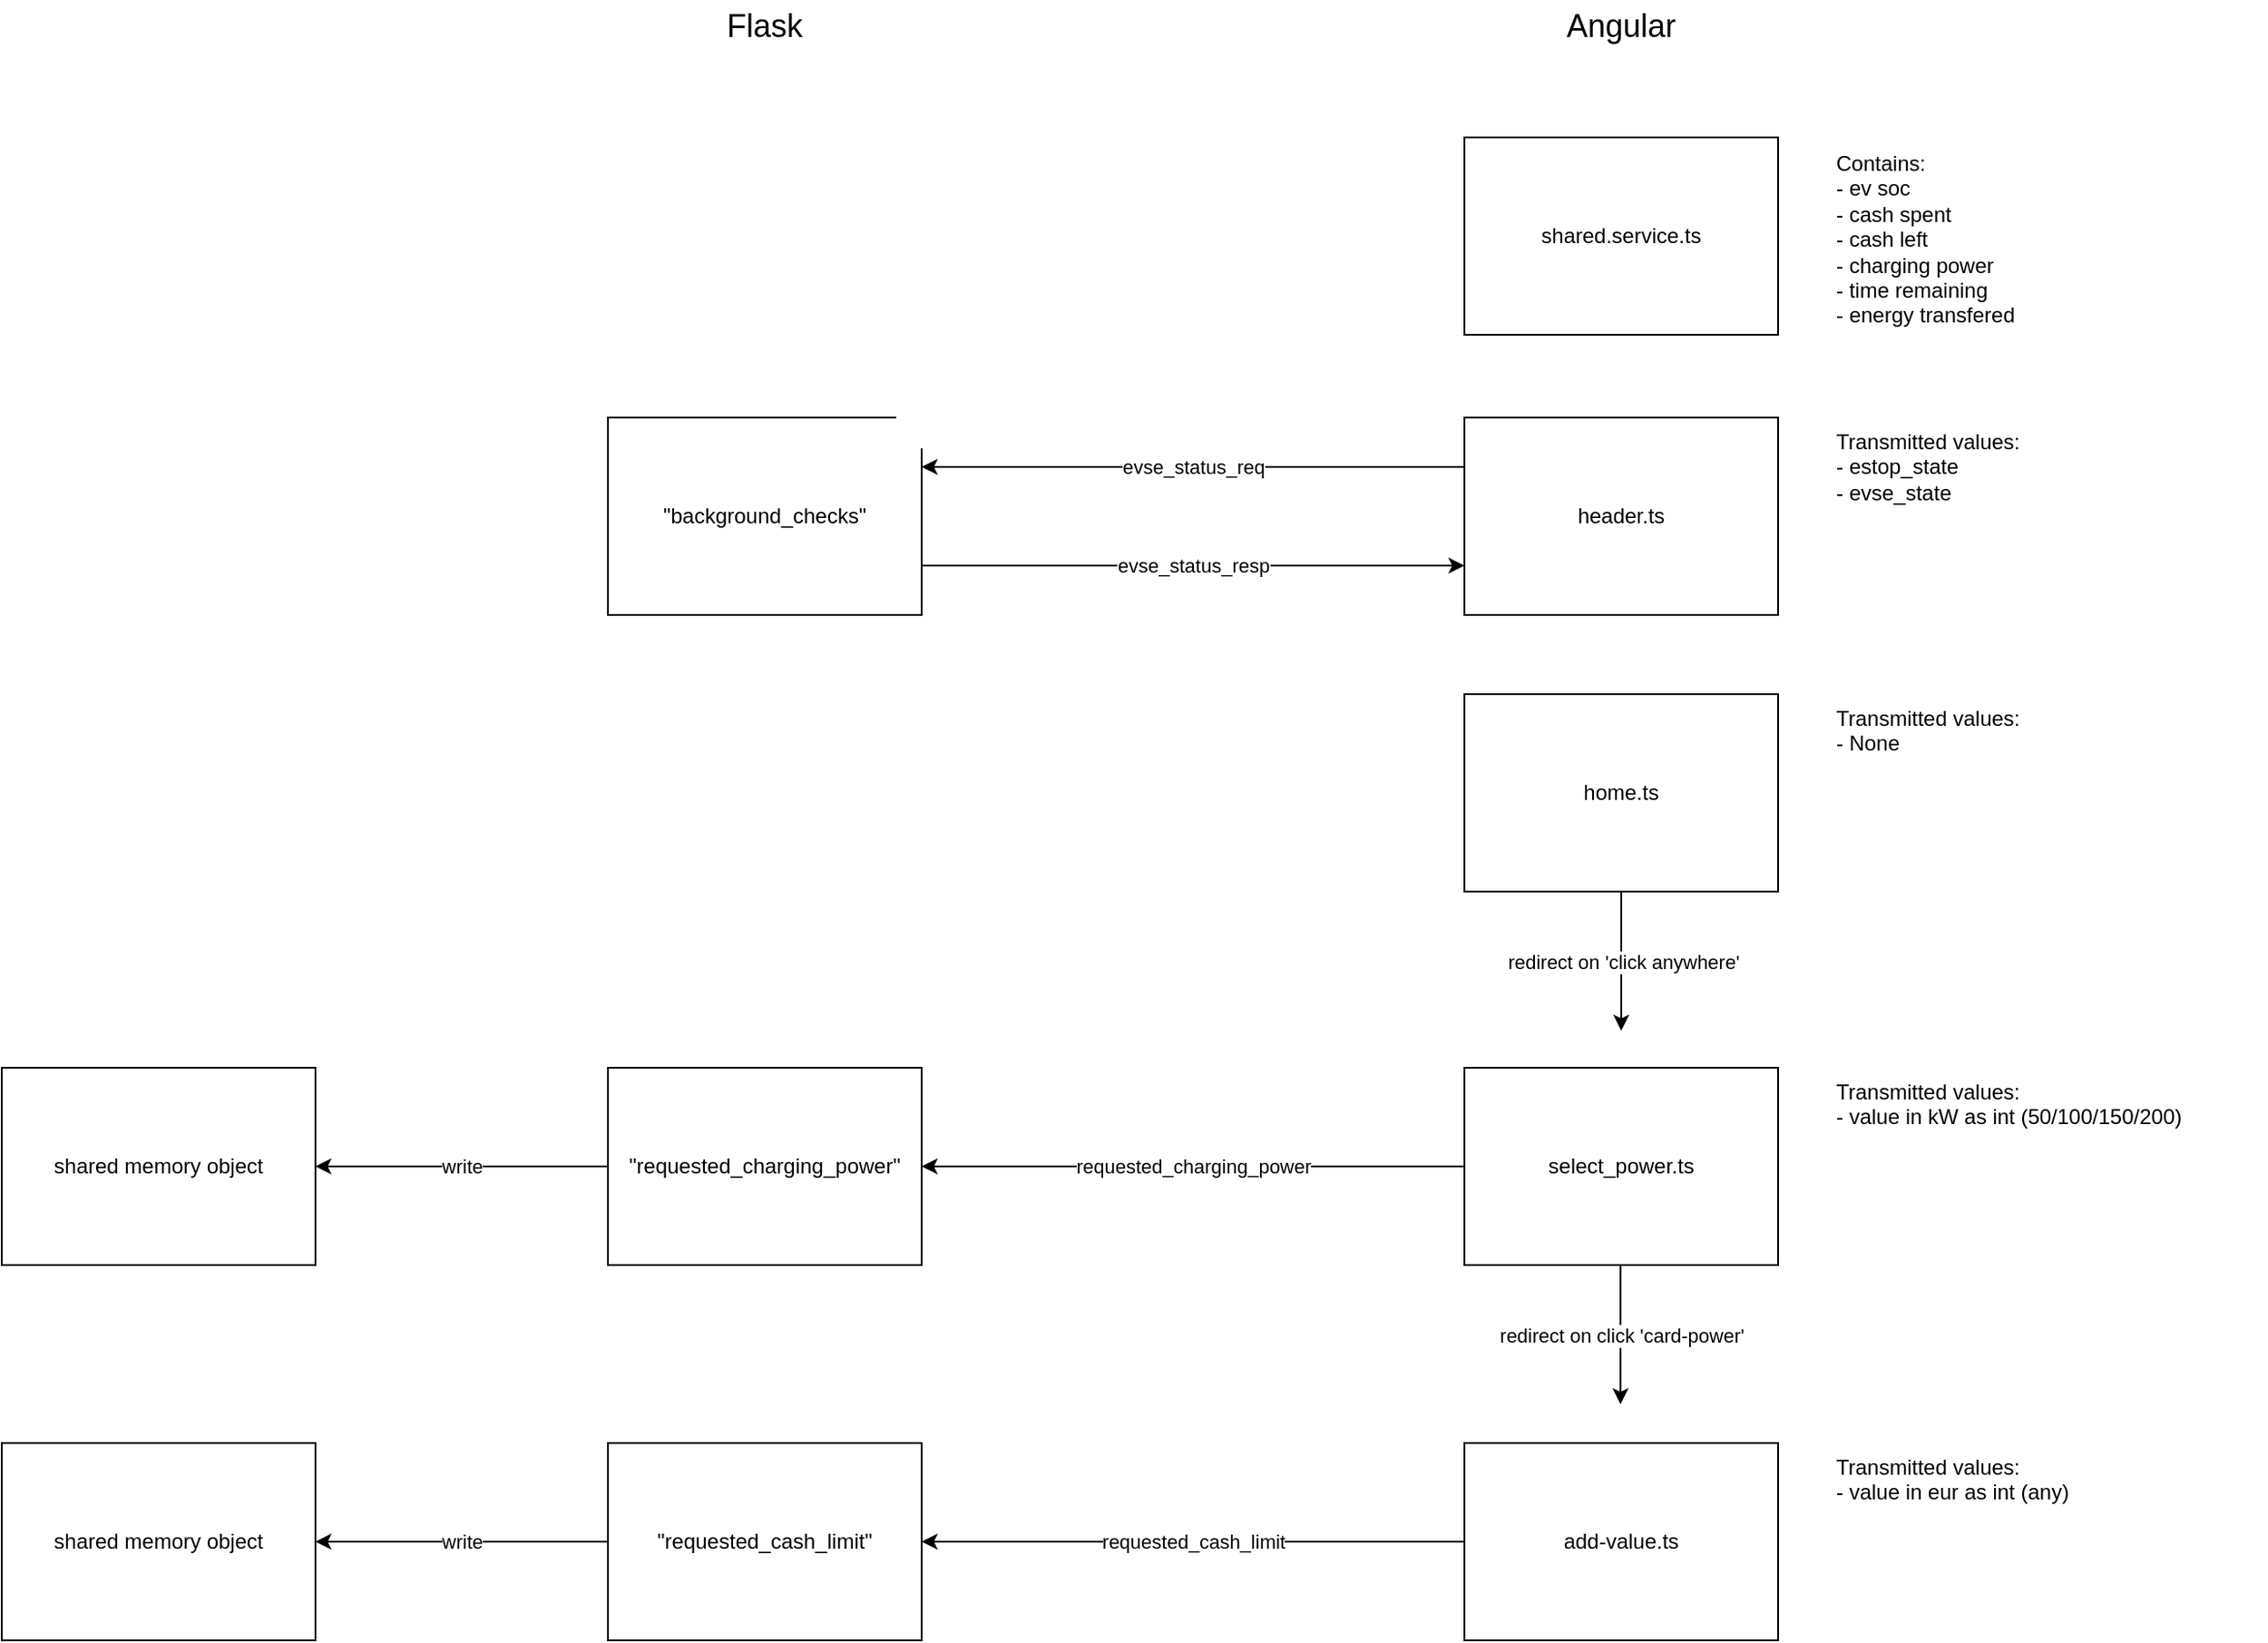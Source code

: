 <mxfile version="21.5.0" type="device">
  <diagram name="Page-1" id="1-c6DclUCDYQO9WgXx6J">
    <mxGraphModel dx="1728" dy="1004" grid="0" gridSize="10" guides="1" tooltips="1" connect="1" arrows="1" fold="1" page="0" pageScale="1" pageWidth="1654" pageHeight="1169" math="0" shadow="0">
      <root>
        <mxCell id="0" />
        <mxCell id="1" parent="0" />
        <mxCell id="5DxcXM10qaRKIpu-fiGk-6" value="evse_status_req" style="edgeStyle=orthogonalEdgeStyle;rounded=0;orthogonalLoop=1;jettySize=auto;html=1;entryX=1;entryY=0.25;entryDx=0;entryDy=0;exitX=0;exitY=0.25;exitDx=0;exitDy=0;" edge="1" parent="1" source="5DxcXM10qaRKIpu-fiGk-2" target="5DxcXM10qaRKIpu-fiGk-3">
          <mxGeometry relative="1" as="geometry" />
        </mxCell>
        <mxCell id="5DxcXM10qaRKIpu-fiGk-2" value="header.ts" style="rounded=0;whiteSpace=wrap;html=1;" vertex="1" parent="1">
          <mxGeometry x="899" y="268" width="178" height="112" as="geometry" />
        </mxCell>
        <mxCell id="5DxcXM10qaRKIpu-fiGk-7" value="evse_status_resp" style="edgeStyle=orthogonalEdgeStyle;rounded=0;orthogonalLoop=1;jettySize=auto;html=1;entryX=0;entryY=0.75;entryDx=0;entryDy=0;exitX=1;exitY=0.75;exitDx=0;exitDy=0;" edge="1" parent="1" source="5DxcXM10qaRKIpu-fiGk-3" target="5DxcXM10qaRKIpu-fiGk-2">
          <mxGeometry relative="1" as="geometry" />
        </mxCell>
        <mxCell id="5DxcXM10qaRKIpu-fiGk-3" value="&quot;background_checks&quot;" style="rounded=0;whiteSpace=wrap;html=1;" vertex="1" parent="1">
          <mxGeometry x="413" y="268" width="178" height="112" as="geometry" />
        </mxCell>
        <mxCell id="5DxcXM10qaRKIpu-fiGk-9" value="Flask" style="text;html=1;strokeColor=none;fillColor=none;align=center;verticalAlign=middle;whiteSpace=wrap;rounded=0;fontSize=18;" vertex="1" parent="1">
          <mxGeometry x="472" y="31" width="60" height="30" as="geometry" />
        </mxCell>
        <mxCell id="5DxcXM10qaRKIpu-fiGk-10" value="Angular" style="text;html=1;strokeColor=none;fillColor=none;align=center;verticalAlign=middle;whiteSpace=wrap;rounded=0;fontSize=18;" vertex="1" parent="1">
          <mxGeometry x="958" y="31" width="60" height="30" as="geometry" />
        </mxCell>
        <mxCell id="5DxcXM10qaRKIpu-fiGk-11" value="Transmitted values:&lt;br&gt;- estop_state&lt;br&gt;- evse_state" style="text;html=1;strokeColor=none;fillColor=none;align=left;verticalAlign=top;whiteSpace=wrap;rounded=0;" vertex="1" parent="1">
          <mxGeometry x="1108" y="268" width="246" height="111" as="geometry" />
        </mxCell>
        <mxCell id="5DxcXM10qaRKIpu-fiGk-17" value="requested_charging_power" style="edgeStyle=orthogonalEdgeStyle;rounded=0;orthogonalLoop=1;jettySize=auto;html=1;entryX=1;entryY=0.5;entryDx=0;entryDy=0;" edge="1" parent="1" source="5DxcXM10qaRKIpu-fiGk-13" target="5DxcXM10qaRKIpu-fiGk-15">
          <mxGeometry relative="1" as="geometry" />
        </mxCell>
        <mxCell id="5DxcXM10qaRKIpu-fiGk-13" value="select_power.ts" style="rounded=0;whiteSpace=wrap;html=1;" vertex="1" parent="1">
          <mxGeometry x="899" y="637" width="178" height="112" as="geometry" />
        </mxCell>
        <mxCell id="5DxcXM10qaRKIpu-fiGk-19" style="edgeStyle=orthogonalEdgeStyle;rounded=0;orthogonalLoop=1;jettySize=auto;html=1;" edge="1" parent="1" source="5DxcXM10qaRKIpu-fiGk-15" target="5DxcXM10qaRKIpu-fiGk-18">
          <mxGeometry relative="1" as="geometry" />
        </mxCell>
        <mxCell id="5DxcXM10qaRKIpu-fiGk-20" value="write" style="edgeLabel;html=1;align=center;verticalAlign=middle;resizable=0;points=[];" vertex="1" connectable="0" parent="5DxcXM10qaRKIpu-fiGk-19">
          <mxGeometry x="-0.165" y="1" relative="1" as="geometry">
            <mxPoint x="-14" y="-1" as="offset" />
          </mxGeometry>
        </mxCell>
        <mxCell id="5DxcXM10qaRKIpu-fiGk-15" value="&quot;requested_charging_power&quot;" style="rounded=0;whiteSpace=wrap;html=1;" vertex="1" parent="1">
          <mxGeometry x="413" y="637" width="178" height="112" as="geometry" />
        </mxCell>
        <mxCell id="5DxcXM10qaRKIpu-fiGk-16" value="Transmitted values:&lt;br&gt;- value in kW as int (50/100/150/200)" style="text;html=1;strokeColor=none;fillColor=none;align=left;verticalAlign=top;whiteSpace=wrap;rounded=0;" vertex="1" parent="1">
          <mxGeometry x="1108" y="637" width="246" height="111" as="geometry" />
        </mxCell>
        <mxCell id="5DxcXM10qaRKIpu-fiGk-18" value="shared memory object" style="rounded=0;whiteSpace=wrap;html=1;" vertex="1" parent="1">
          <mxGeometry x="69" y="637" width="178" height="112" as="geometry" />
        </mxCell>
        <mxCell id="5DxcXM10qaRKIpu-fiGk-26" value="redirect on &#39;click anywhere&#39;" style="edgeStyle=orthogonalEdgeStyle;rounded=0;orthogonalLoop=1;jettySize=auto;html=1;" edge="1" parent="1" source="5DxcXM10qaRKIpu-fiGk-22">
          <mxGeometry relative="1" as="geometry">
            <mxPoint x="988" y="616" as="targetPoint" />
          </mxGeometry>
        </mxCell>
        <mxCell id="5DxcXM10qaRKIpu-fiGk-22" value="home.ts" style="rounded=0;whiteSpace=wrap;html=1;" vertex="1" parent="1">
          <mxGeometry x="899" y="425" width="178" height="112" as="geometry" />
        </mxCell>
        <mxCell id="5DxcXM10qaRKIpu-fiGk-24" value="Transmitted values:&lt;br&gt;- None" style="text;html=1;strokeColor=none;fillColor=none;align=left;verticalAlign=top;whiteSpace=wrap;rounded=0;" vertex="1" parent="1">
          <mxGeometry x="1108" y="425" width="246" height="111" as="geometry" />
        </mxCell>
        <mxCell id="5DxcXM10qaRKIpu-fiGk-39" style="edgeStyle=orthogonalEdgeStyle;rounded=0;orthogonalLoop=1;jettySize=auto;html=1;entryX=1;entryY=0.5;entryDx=0;entryDy=0;" edge="1" parent="1" source="5DxcXM10qaRKIpu-fiGk-28" target="5DxcXM10qaRKIpu-fiGk-31">
          <mxGeometry relative="1" as="geometry" />
        </mxCell>
        <mxCell id="5DxcXM10qaRKIpu-fiGk-40" value="requested_cash_limit" style="edgeLabel;html=1;align=center;verticalAlign=middle;resizable=0;points=[];" vertex="1" connectable="0" parent="5DxcXM10qaRKIpu-fiGk-39">
          <mxGeometry x="0.167" y="3" relative="1" as="geometry">
            <mxPoint x="25" y="-3" as="offset" />
          </mxGeometry>
        </mxCell>
        <mxCell id="5DxcXM10qaRKIpu-fiGk-28" value="add-value.ts" style="rounded=0;whiteSpace=wrap;html=1;" vertex="1" parent="1">
          <mxGeometry x="899" y="850" width="178" height="112" as="geometry" />
        </mxCell>
        <mxCell id="5DxcXM10qaRKIpu-fiGk-29" style="edgeStyle=orthogonalEdgeStyle;rounded=0;orthogonalLoop=1;jettySize=auto;html=1;" edge="1" parent="1" source="5DxcXM10qaRKIpu-fiGk-31" target="5DxcXM10qaRKIpu-fiGk-33">
          <mxGeometry relative="1" as="geometry" />
        </mxCell>
        <mxCell id="5DxcXM10qaRKIpu-fiGk-30" value="write" style="edgeLabel;html=1;align=center;verticalAlign=middle;resizable=0;points=[];" vertex="1" connectable="0" parent="5DxcXM10qaRKIpu-fiGk-29">
          <mxGeometry x="-0.165" y="1" relative="1" as="geometry">
            <mxPoint x="-14" y="-1" as="offset" />
          </mxGeometry>
        </mxCell>
        <mxCell id="5DxcXM10qaRKIpu-fiGk-31" value="&quot;requested_cash_limit&quot;" style="rounded=0;whiteSpace=wrap;html=1;" vertex="1" parent="1">
          <mxGeometry x="413" y="850" width="178" height="112" as="geometry" />
        </mxCell>
        <mxCell id="5DxcXM10qaRKIpu-fiGk-32" value="Transmitted values:&lt;br&gt;- value in eur as int (any)" style="text;html=1;strokeColor=none;fillColor=none;align=left;verticalAlign=top;whiteSpace=wrap;rounded=0;" vertex="1" parent="1">
          <mxGeometry x="1108" y="850" width="246" height="111" as="geometry" />
        </mxCell>
        <mxCell id="5DxcXM10qaRKIpu-fiGk-33" value="shared memory object" style="rounded=0;whiteSpace=wrap;html=1;" vertex="1" parent="1">
          <mxGeometry x="69" y="850" width="178" height="112" as="geometry" />
        </mxCell>
        <mxCell id="5DxcXM10qaRKIpu-fiGk-36" value="redirect on click &#39;card-power&#39;" style="edgeStyle=orthogonalEdgeStyle;rounded=0;orthogonalLoop=1;jettySize=auto;html=1;" edge="1" parent="1">
          <mxGeometry relative="1" as="geometry">
            <mxPoint x="987.58" y="749" as="sourcePoint" />
            <mxPoint x="987.58" y="828" as="targetPoint" />
          </mxGeometry>
        </mxCell>
        <mxCell id="5DxcXM10qaRKIpu-fiGk-37" value="shared.service.ts" style="rounded=0;whiteSpace=wrap;html=1;" vertex="1" parent="1">
          <mxGeometry x="899" y="109" width="178" height="112" as="geometry" />
        </mxCell>
        <mxCell id="5DxcXM10qaRKIpu-fiGk-38" value="Contains:&lt;br&gt;- ev soc&lt;br&gt;- cash spent&lt;br&gt;- cash left&lt;br&gt;- charging power&lt;br&gt;- time remaining&lt;br&gt;- energy transfered" style="text;html=1;strokeColor=none;fillColor=none;align=left;verticalAlign=top;whiteSpace=wrap;rounded=0;" vertex="1" parent="1">
          <mxGeometry x="1108" y="110" width="246" height="111" as="geometry" />
        </mxCell>
      </root>
    </mxGraphModel>
  </diagram>
</mxfile>
